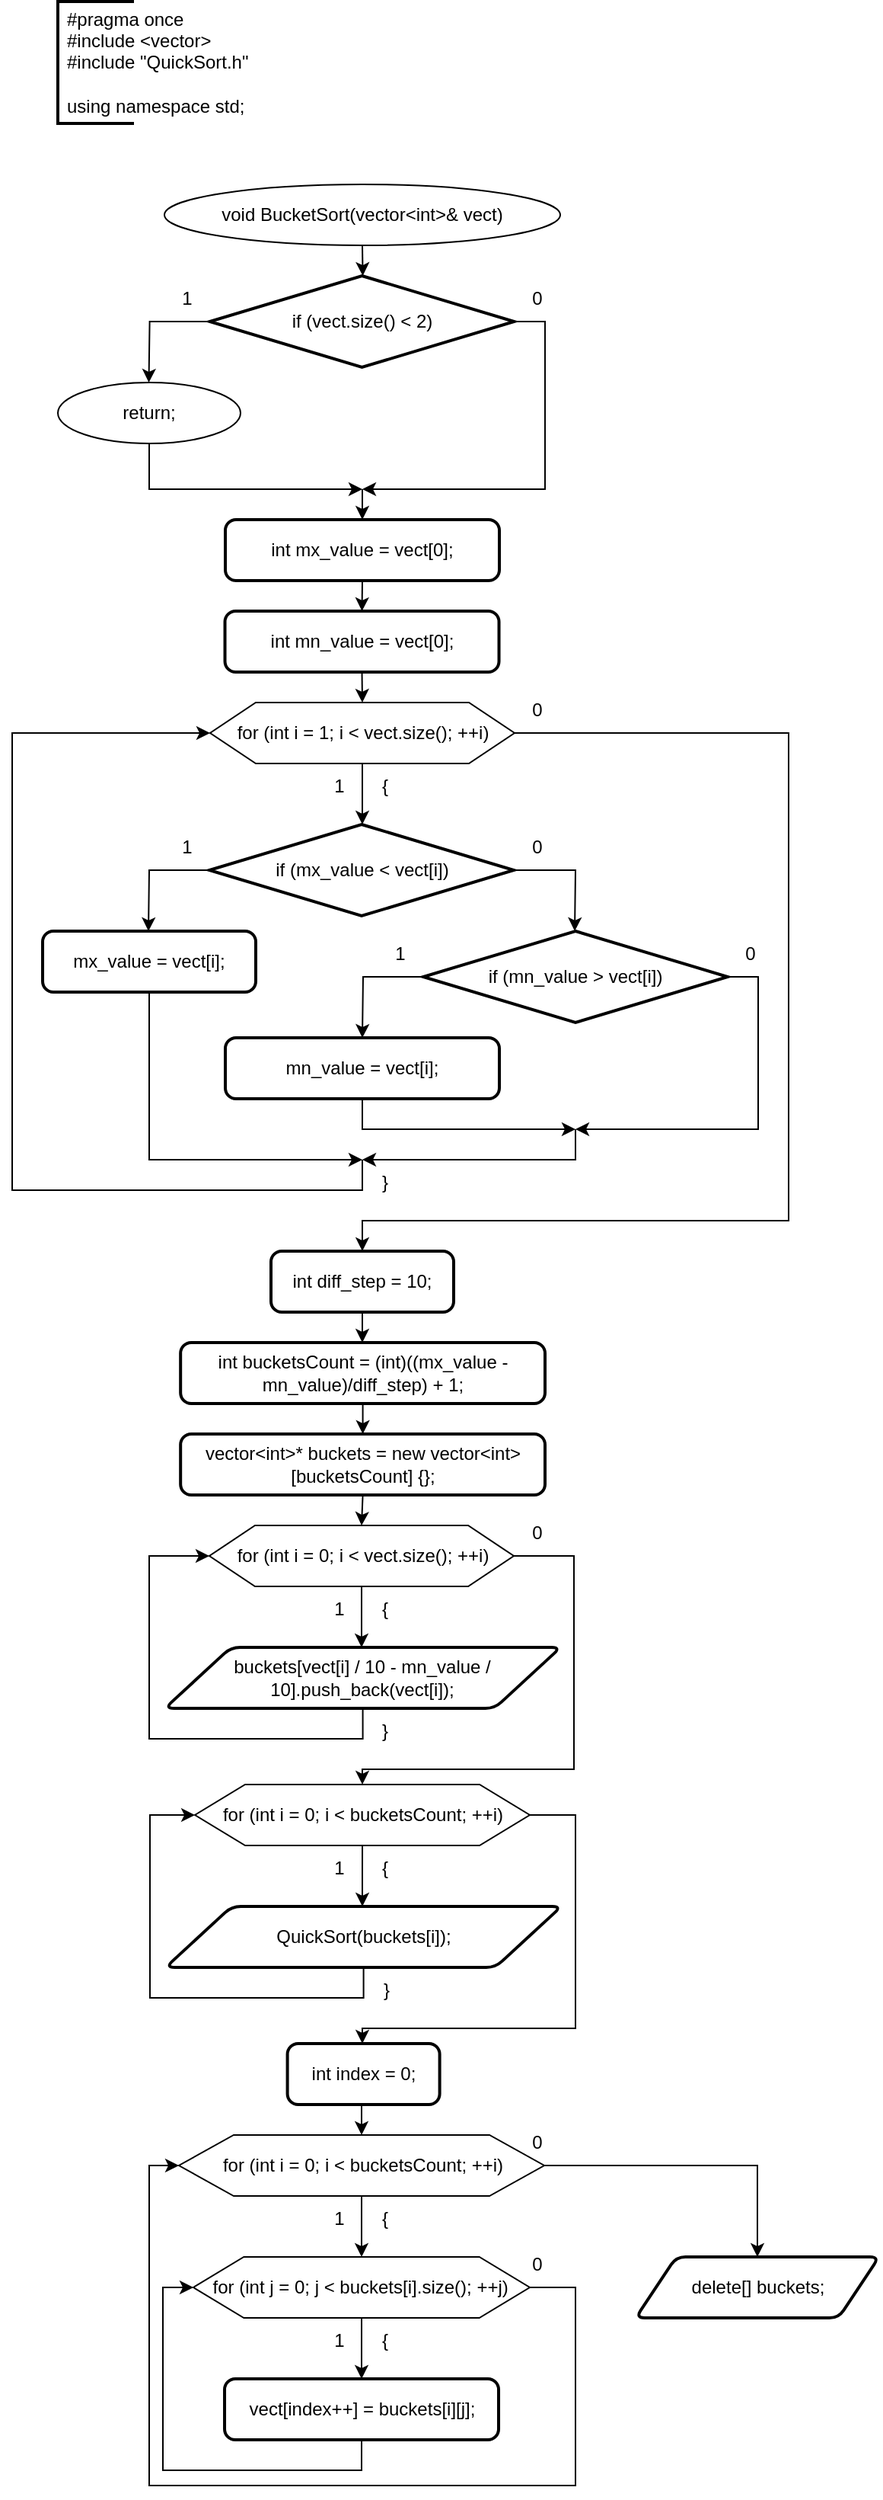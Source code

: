 <mxfile version="24.0.4" type="device">
  <diagram name="Страница — 1" id="do6PVBm1IhLjDfNqAsmx">
    <mxGraphModel dx="472" dy="828" grid="1" gridSize="10" guides="1" tooltips="1" connect="1" arrows="1" fold="1" page="1" pageScale="1" pageWidth="827" pageHeight="1169" math="0" shadow="0">
      <root>
        <mxCell id="0" />
        <mxCell id="1" parent="0" />
        <mxCell id="HHyjIgN83Og5mlwpI-n3-1" value="" style="strokeWidth=2;html=1;shape=mxgraph.flowchart.annotation_1;align=left;pointerEvents=1;" parent="1" vertex="1">
          <mxGeometry x="40" y="40" width="50" height="80" as="geometry" />
        </mxCell>
        <mxCell id="HHyjIgN83Og5mlwpI-n3-2" value="&lt;div&gt;#pragma once&lt;/div&gt;&lt;div&gt;#include &amp;lt;vector&amp;gt;&lt;/div&gt;&lt;div&gt;#include &quot;QuickSort.h&quot;&lt;/div&gt;&lt;div&gt;&lt;br&gt;&lt;/div&gt;&lt;div&gt;using namespace std;&lt;/div&gt;" style="text;strokeColor=none;fillColor=none;align=left;verticalAlign=middle;spacingLeft=4;spacingRight=4;overflow=hidden;points=[[0,0.5],[1,0.5]];portConstraint=eastwest;rotatable=0;whiteSpace=wrap;html=1;" parent="1" vertex="1">
          <mxGeometry x="40" y="40" width="220" height="80" as="geometry" />
        </mxCell>
        <mxCell id="HHyjIgN83Og5mlwpI-n3-3" style="edgeStyle=orthogonalEdgeStyle;rounded=0;orthogonalLoop=1;jettySize=auto;html=1;exitX=0.5;exitY=1;exitDx=0;exitDy=0;" parent="1" source="HHyjIgN83Og5mlwpI-n3-4" edge="1">
          <mxGeometry relative="1" as="geometry">
            <mxPoint x="240.294" y="220" as="targetPoint" />
          </mxGeometry>
        </mxCell>
        <mxCell id="HHyjIgN83Og5mlwpI-n3-4" value="void Bucket&lt;span style=&quot;background-color: initial;&quot;&gt;Sort(vector&amp;lt;int&amp;gt;&amp;amp; vect)&lt;/span&gt;" style="ellipse;whiteSpace=wrap;html=1;" parent="1" vertex="1">
          <mxGeometry x="110" y="160" width="260" height="40" as="geometry" />
        </mxCell>
        <mxCell id="HHyjIgN83Og5mlwpI-n3-5" style="edgeStyle=orthogonalEdgeStyle;rounded=0;orthogonalLoop=1;jettySize=auto;html=1;exitX=0;exitY=0.5;exitDx=0;exitDy=0;exitPerimeter=0;" parent="1" source="HHyjIgN83Og5mlwpI-n3-7" edge="1">
          <mxGeometry relative="1" as="geometry">
            <mxPoint x="99.76" y="290" as="targetPoint" />
          </mxGeometry>
        </mxCell>
        <mxCell id="HHyjIgN83Og5mlwpI-n3-6" style="edgeStyle=orthogonalEdgeStyle;rounded=0;orthogonalLoop=1;jettySize=auto;html=1;exitX=1;exitY=0.5;exitDx=0;exitDy=0;exitPerimeter=0;" parent="1" source="HHyjIgN83Og5mlwpI-n3-7" edge="1">
          <mxGeometry relative="1" as="geometry">
            <mxPoint x="240" y="360" as="targetPoint" />
            <Array as="points">
              <mxPoint x="360" y="250" />
              <mxPoint x="360" y="360" />
            </Array>
          </mxGeometry>
        </mxCell>
        <mxCell id="HHyjIgN83Og5mlwpI-n3-7" value="if (vect.size() &amp;lt; 2)" style="strokeWidth=2;html=1;shape=mxgraph.flowchart.decision;whiteSpace=wrap;" parent="1" vertex="1">
          <mxGeometry x="139.76" y="220" width="200" height="60" as="geometry" />
        </mxCell>
        <mxCell id="HHyjIgN83Og5mlwpI-n3-8" value="1" style="text;html=1;strokeColor=none;fillColor=none;align=center;verticalAlign=middle;whiteSpace=wrap;rounded=0;" parent="1" vertex="1">
          <mxGeometry x="109.76" y="220" width="30" height="30" as="geometry" />
        </mxCell>
        <mxCell id="HHyjIgN83Og5mlwpI-n3-9" value="0" style="text;html=1;strokeColor=none;fillColor=none;align=center;verticalAlign=middle;whiteSpace=wrap;rounded=0;" parent="1" vertex="1">
          <mxGeometry x="339.76" y="220" width="30" height="30" as="geometry" />
        </mxCell>
        <mxCell id="HHyjIgN83Og5mlwpI-n3-10" style="edgeStyle=orthogonalEdgeStyle;rounded=0;orthogonalLoop=1;jettySize=auto;html=1;exitX=0.5;exitY=1;exitDx=0;exitDy=0;" parent="1" source="HHyjIgN83Og5mlwpI-n3-11" edge="1">
          <mxGeometry relative="1" as="geometry">
            <mxPoint x="240" y="360" as="targetPoint" />
            <Array as="points">
              <mxPoint x="100" y="360" />
            </Array>
          </mxGeometry>
        </mxCell>
        <mxCell id="HHyjIgN83Og5mlwpI-n3-11" value="return;" style="ellipse;whiteSpace=wrap;html=1;" parent="1" vertex="1">
          <mxGeometry x="40" y="290" width="120" height="40" as="geometry" />
        </mxCell>
        <mxCell id="HHyjIgN83Og5mlwpI-n3-12" value="" style="endArrow=classic;html=1;rounded=0;" parent="1" edge="1">
          <mxGeometry width="50" height="50" relative="1" as="geometry">
            <mxPoint x="240" y="360" as="sourcePoint" />
            <mxPoint x="240" y="380" as="targetPoint" />
          </mxGeometry>
        </mxCell>
        <mxCell id="HHyjIgN83Og5mlwpI-n3-15" style="edgeStyle=orthogonalEdgeStyle;rounded=0;orthogonalLoop=1;jettySize=auto;html=1;exitX=0.5;exitY=1;exitDx=0;exitDy=0;entryX=0.5;entryY=0;entryDx=0;entryDy=0;" parent="1" source="HHyjIgN83Og5mlwpI-n3-13" target="HHyjIgN83Og5mlwpI-n3-14" edge="1">
          <mxGeometry relative="1" as="geometry" />
        </mxCell>
        <mxCell id="HHyjIgN83Og5mlwpI-n3-13" value="int mx_value = vect[0];" style="rounded=1;whiteSpace=wrap;html=1;absoluteArcSize=1;arcSize=14;strokeWidth=2;" parent="1" vertex="1">
          <mxGeometry x="150" y="380" width="180" height="40" as="geometry" />
        </mxCell>
        <mxCell id="HHyjIgN83Og5mlwpI-n3-38" style="edgeStyle=orthogonalEdgeStyle;rounded=0;orthogonalLoop=1;jettySize=auto;html=1;exitX=0.5;exitY=1;exitDx=0;exitDy=0;entryX=0.5;entryY=0;entryDx=0;entryDy=0;" parent="1" source="HHyjIgN83Og5mlwpI-n3-14" target="HHyjIgN83Og5mlwpI-n3-18" edge="1">
          <mxGeometry relative="1" as="geometry" />
        </mxCell>
        <mxCell id="HHyjIgN83Og5mlwpI-n3-14" value="int mn_value = vect[0];" style="rounded=1;whiteSpace=wrap;html=1;absoluteArcSize=1;arcSize=14;strokeWidth=2;" parent="1" vertex="1">
          <mxGeometry x="149.76" y="440" width="180" height="40" as="geometry" />
        </mxCell>
        <mxCell id="HHyjIgN83Og5mlwpI-n3-16" style="edgeStyle=orthogonalEdgeStyle;rounded=0;orthogonalLoop=1;jettySize=auto;html=1;exitX=0.5;exitY=1;exitDx=0;exitDy=0;" parent="1" source="HHyjIgN83Og5mlwpI-n3-18" edge="1">
          <mxGeometry relative="1" as="geometry">
            <mxPoint x="240" y="580" as="targetPoint" />
          </mxGeometry>
        </mxCell>
        <mxCell id="HHyjIgN83Og5mlwpI-n3-17" style="edgeStyle=orthogonalEdgeStyle;rounded=0;orthogonalLoop=1;jettySize=auto;html=1;exitX=1;exitY=0.5;exitDx=0;exitDy=0;" parent="1" source="HHyjIgN83Og5mlwpI-n3-18" edge="1">
          <mxGeometry relative="1" as="geometry">
            <mxPoint x="240" y="860" as="targetPoint" />
            <Array as="points">
              <mxPoint x="520" y="520" />
              <mxPoint x="520" y="840" />
            </Array>
          </mxGeometry>
        </mxCell>
        <mxCell id="HHyjIgN83Og5mlwpI-n3-18" value="for (int i = 1; i &amp;lt; vect.size(); ++i)" style="verticalLabelPosition=middle;verticalAlign=middle;html=1;shape=hexagon;perimeter=hexagonPerimeter2;arcSize=6;size=0.15;labelPosition=center;align=center;" parent="1" vertex="1">
          <mxGeometry x="140" y="500" width="200" height="40" as="geometry" />
        </mxCell>
        <mxCell id="HHyjIgN83Og5mlwpI-n3-19" value="1" style="text;html=1;strokeColor=none;fillColor=none;align=center;verticalAlign=middle;whiteSpace=wrap;rounded=0;" parent="1" vertex="1">
          <mxGeometry x="210" y="540" width="30" height="30" as="geometry" />
        </mxCell>
        <mxCell id="HHyjIgN83Og5mlwpI-n3-20" value="{" style="text;html=1;strokeColor=none;fillColor=none;align=center;verticalAlign=middle;whiteSpace=wrap;rounded=0;" parent="1" vertex="1">
          <mxGeometry x="240" y="540" width="30" height="30" as="geometry" />
        </mxCell>
        <mxCell id="HHyjIgN83Og5mlwpI-n3-21" value="0" style="text;html=1;strokeColor=none;fillColor=none;align=center;verticalAlign=middle;whiteSpace=wrap;rounded=0;" parent="1" vertex="1">
          <mxGeometry x="340" y="490" width="30" height="30" as="geometry" />
        </mxCell>
        <mxCell id="HHyjIgN83Og5mlwpI-n3-22" style="edgeStyle=orthogonalEdgeStyle;rounded=0;orthogonalLoop=1;jettySize=auto;html=1;exitX=0;exitY=0.5;exitDx=0;exitDy=0;exitPerimeter=0;" parent="1" source="HHyjIgN83Og5mlwpI-n3-24" edge="1">
          <mxGeometry relative="1" as="geometry">
            <mxPoint x="99.51" y="650" as="targetPoint" />
          </mxGeometry>
        </mxCell>
        <mxCell id="HHyjIgN83Og5mlwpI-n3-23" style="edgeStyle=orthogonalEdgeStyle;rounded=0;orthogonalLoop=1;jettySize=auto;html=1;exitX=1;exitY=0.5;exitDx=0;exitDy=0;exitPerimeter=0;" parent="1" source="HHyjIgN83Og5mlwpI-n3-24" edge="1">
          <mxGeometry relative="1" as="geometry">
            <mxPoint x="379.51" y="650" as="targetPoint" />
          </mxGeometry>
        </mxCell>
        <mxCell id="HHyjIgN83Og5mlwpI-n3-24" value="if (mx_value &amp;lt; vect[i])" style="strokeWidth=2;html=1;shape=mxgraph.flowchart.decision;whiteSpace=wrap;" parent="1" vertex="1">
          <mxGeometry x="139.51" y="580" width="200" height="60" as="geometry" />
        </mxCell>
        <mxCell id="HHyjIgN83Og5mlwpI-n3-25" value="1" style="text;html=1;strokeColor=none;fillColor=none;align=center;verticalAlign=middle;whiteSpace=wrap;rounded=0;" parent="1" vertex="1">
          <mxGeometry x="109.51" y="580" width="30" height="30" as="geometry" />
        </mxCell>
        <mxCell id="HHyjIgN83Og5mlwpI-n3-26" value="0" style="text;html=1;strokeColor=none;fillColor=none;align=center;verticalAlign=middle;whiteSpace=wrap;rounded=0;" parent="1" vertex="1">
          <mxGeometry x="339.51" y="580" width="30" height="30" as="geometry" />
        </mxCell>
        <mxCell id="HHyjIgN83Og5mlwpI-n3-27" style="edgeStyle=orthogonalEdgeStyle;rounded=0;orthogonalLoop=1;jettySize=auto;html=1;exitX=0.5;exitY=1;exitDx=0;exitDy=0;" parent="1" source="HHyjIgN83Og5mlwpI-n3-28" edge="1">
          <mxGeometry relative="1" as="geometry">
            <mxPoint x="240" y="800" as="targetPoint" />
            <Array as="points">
              <mxPoint x="100" y="800" />
            </Array>
          </mxGeometry>
        </mxCell>
        <mxCell id="HHyjIgN83Og5mlwpI-n3-28" value="mx_value = vect[i];" style="rounded=1;whiteSpace=wrap;html=1;absoluteArcSize=1;arcSize=14;strokeWidth=2;" parent="1" vertex="1">
          <mxGeometry x="30" y="650" width="140" height="40" as="geometry" />
        </mxCell>
        <mxCell id="HHyjIgN83Og5mlwpI-n3-29" style="edgeStyle=orthogonalEdgeStyle;rounded=0;orthogonalLoop=1;jettySize=auto;html=1;exitX=0;exitY=0.5;exitDx=0;exitDy=0;exitPerimeter=0;" parent="1" source="HHyjIgN83Og5mlwpI-n3-31" edge="1">
          <mxGeometry relative="1" as="geometry">
            <mxPoint x="240" y="720" as="targetPoint" />
          </mxGeometry>
        </mxCell>
        <mxCell id="HHyjIgN83Og5mlwpI-n3-30" style="edgeStyle=orthogonalEdgeStyle;rounded=0;orthogonalLoop=1;jettySize=auto;html=1;exitX=1;exitY=0.5;exitDx=0;exitDy=0;exitPerimeter=0;" parent="1" source="HHyjIgN83Og5mlwpI-n3-31" edge="1">
          <mxGeometry relative="1" as="geometry">
            <mxPoint x="380" y="780" as="targetPoint" />
            <Array as="points">
              <mxPoint x="500" y="680" />
              <mxPoint x="500" y="780" />
            </Array>
          </mxGeometry>
        </mxCell>
        <mxCell id="HHyjIgN83Og5mlwpI-n3-31" value="if (mn_value &gt; vect[i])" style="strokeWidth=2;html=1;shape=mxgraph.flowchart.decision;whiteSpace=wrap;" parent="1" vertex="1">
          <mxGeometry x="280" y="650" width="200" height="60" as="geometry" />
        </mxCell>
        <mxCell id="HHyjIgN83Og5mlwpI-n3-32" value="1" style="text;html=1;strokeColor=none;fillColor=none;align=center;verticalAlign=middle;whiteSpace=wrap;rounded=0;" parent="1" vertex="1">
          <mxGeometry x="250" y="650" width="30" height="30" as="geometry" />
        </mxCell>
        <mxCell id="HHyjIgN83Og5mlwpI-n3-33" value="0" style="text;html=1;strokeColor=none;fillColor=none;align=center;verticalAlign=middle;whiteSpace=wrap;rounded=0;" parent="1" vertex="1">
          <mxGeometry x="480" y="650" width="30" height="30" as="geometry" />
        </mxCell>
        <mxCell id="HHyjIgN83Og5mlwpI-n3-34" style="edgeStyle=orthogonalEdgeStyle;rounded=0;orthogonalLoop=1;jettySize=auto;html=1;exitX=0.5;exitY=1;exitDx=0;exitDy=0;" parent="1" source="HHyjIgN83Og5mlwpI-n3-35" edge="1">
          <mxGeometry relative="1" as="geometry">
            <mxPoint x="380" y="780" as="targetPoint" />
            <Array as="points">
              <mxPoint x="240" y="780" />
            </Array>
          </mxGeometry>
        </mxCell>
        <mxCell id="HHyjIgN83Og5mlwpI-n3-35" value="mn_value = vect[i];" style="rounded=1;whiteSpace=wrap;html=1;absoluteArcSize=1;arcSize=14;strokeWidth=2;" parent="1" vertex="1">
          <mxGeometry x="150" y="720" width="180" height="40" as="geometry" />
        </mxCell>
        <mxCell id="HHyjIgN83Og5mlwpI-n3-36" value="" style="endArrow=classic;html=1;rounded=0;" parent="1" edge="1">
          <mxGeometry width="50" height="50" relative="1" as="geometry">
            <mxPoint x="380" y="780" as="sourcePoint" />
            <mxPoint x="240" y="800" as="targetPoint" />
            <Array as="points">
              <mxPoint x="380" y="800" />
            </Array>
          </mxGeometry>
        </mxCell>
        <mxCell id="HHyjIgN83Og5mlwpI-n3-37" value="" style="endArrow=classic;html=1;rounded=0;entryX=0;entryY=0.5;entryDx=0;entryDy=0;" parent="1" target="HHyjIgN83Og5mlwpI-n3-18" edge="1">
          <mxGeometry width="50" height="50" relative="1" as="geometry">
            <mxPoint x="240" y="800" as="sourcePoint" />
            <mxPoint x="140" y="520" as="targetPoint" />
            <Array as="points">
              <mxPoint x="240" y="820" />
              <mxPoint x="10" y="820" />
              <mxPoint x="10" y="520" />
            </Array>
          </mxGeometry>
        </mxCell>
        <mxCell id="HHyjIgN83Og5mlwpI-n3-40" style="edgeStyle=orthogonalEdgeStyle;rounded=0;orthogonalLoop=1;jettySize=auto;html=1;exitX=0.5;exitY=1;exitDx=0;exitDy=0;" parent="1" source="HHyjIgN83Og5mlwpI-n3-39" target="HHyjIgN83Og5mlwpI-n3-41" edge="1">
          <mxGeometry relative="1" as="geometry">
            <mxPoint x="240.294" y="940" as="targetPoint" />
          </mxGeometry>
        </mxCell>
        <mxCell id="HHyjIgN83Og5mlwpI-n3-39" value="int diff_step = 10;" style="rounded=1;whiteSpace=wrap;html=1;absoluteArcSize=1;arcSize=14;strokeWidth=2;" parent="1" vertex="1">
          <mxGeometry x="180" y="860" width="120" height="40" as="geometry" />
        </mxCell>
        <mxCell id="HHyjIgN83Og5mlwpI-n3-43" style="edgeStyle=orthogonalEdgeStyle;rounded=0;orthogonalLoop=1;jettySize=auto;html=1;exitX=0.5;exitY=1;exitDx=0;exitDy=0;entryX=0.5;entryY=0;entryDx=0;entryDy=0;" parent="1" source="HHyjIgN83Og5mlwpI-n3-41" target="HHyjIgN83Og5mlwpI-n3-42" edge="1">
          <mxGeometry relative="1" as="geometry" />
        </mxCell>
        <mxCell id="HHyjIgN83Og5mlwpI-n3-41" value="int bucketsCount = (int)((mx_value - mn_value)/diff_step) + 1;" style="rounded=1;whiteSpace=wrap;html=1;absoluteArcSize=1;arcSize=14;strokeWidth=2;" parent="1" vertex="1">
          <mxGeometry x="120.59" y="920" width="239.41" height="40" as="geometry" />
        </mxCell>
        <mxCell id="HHyjIgN83Og5mlwpI-n3-50" style="edgeStyle=orthogonalEdgeStyle;rounded=0;orthogonalLoop=1;jettySize=auto;html=1;exitX=0.5;exitY=1;exitDx=0;exitDy=0;entryX=0.5;entryY=0;entryDx=0;entryDy=0;" parent="1" source="HHyjIgN83Og5mlwpI-n3-42" target="HHyjIgN83Og5mlwpI-n3-46" edge="1">
          <mxGeometry relative="1" as="geometry" />
        </mxCell>
        <mxCell id="HHyjIgN83Og5mlwpI-n3-42" value="vector&amp;lt;int&amp;gt;* buckets = new vector&amp;lt;int&amp;gt;[bucketsCount] {};" style="rounded=1;whiteSpace=wrap;html=1;absoluteArcSize=1;arcSize=14;strokeWidth=2;" parent="1" vertex="1">
          <mxGeometry x="120.59" y="980" width="239.41" height="40" as="geometry" />
        </mxCell>
        <mxCell id="HHyjIgN83Og5mlwpI-n3-44" style="edgeStyle=orthogonalEdgeStyle;rounded=0;orthogonalLoop=1;jettySize=auto;html=1;exitX=0.5;exitY=1;exitDx=0;exitDy=0;" parent="1" source="HHyjIgN83Og5mlwpI-n3-46" edge="1">
          <mxGeometry relative="1" as="geometry">
            <mxPoint x="239.51" y="1120" as="targetPoint" />
          </mxGeometry>
        </mxCell>
        <mxCell id="HHyjIgN83Og5mlwpI-n3-45" style="edgeStyle=orthogonalEdgeStyle;rounded=0;orthogonalLoop=1;jettySize=auto;html=1;exitX=1;exitY=0.5;exitDx=0;exitDy=0;entryX=0.5;entryY=0;entryDx=0;entryDy=0;" parent="1" source="HHyjIgN83Og5mlwpI-n3-46" target="HHyjIgN83Og5mlwpI-n3-64" edge="1">
          <mxGeometry relative="1" as="geometry">
            <mxPoint x="379.51" y="1120" as="targetPoint" />
            <Array as="points">
              <mxPoint x="379" y="1060" />
              <mxPoint x="379" y="1200" />
              <mxPoint x="240" y="1200" />
            </Array>
          </mxGeometry>
        </mxCell>
        <mxCell id="HHyjIgN83Og5mlwpI-n3-46" value="for (int i = 0; i &amp;lt; vect.size(); ++i)" style="verticalLabelPosition=middle;verticalAlign=middle;html=1;shape=hexagon;perimeter=hexagonPerimeter2;arcSize=6;size=0.15;labelPosition=center;align=center;" parent="1" vertex="1">
          <mxGeometry x="139.51" y="1040" width="200" height="40" as="geometry" />
        </mxCell>
        <mxCell id="HHyjIgN83Og5mlwpI-n3-47" value="1" style="text;html=1;strokeColor=none;fillColor=none;align=center;verticalAlign=middle;whiteSpace=wrap;rounded=0;" parent="1" vertex="1">
          <mxGeometry x="209.51" y="1080" width="30" height="30" as="geometry" />
        </mxCell>
        <mxCell id="HHyjIgN83Og5mlwpI-n3-48" value="{" style="text;html=1;strokeColor=none;fillColor=none;align=center;verticalAlign=middle;whiteSpace=wrap;rounded=0;" parent="1" vertex="1">
          <mxGeometry x="239.51" y="1080" width="30" height="30" as="geometry" />
        </mxCell>
        <mxCell id="HHyjIgN83Og5mlwpI-n3-49" value="0" style="text;html=1;strokeColor=none;fillColor=none;align=center;verticalAlign=middle;whiteSpace=wrap;rounded=0;" parent="1" vertex="1">
          <mxGeometry x="339.51" y="1030" width="30" height="30" as="geometry" />
        </mxCell>
        <mxCell id="HHyjIgN83Og5mlwpI-n3-55" style="edgeStyle=orthogonalEdgeStyle;rounded=0;orthogonalLoop=1;jettySize=auto;html=1;exitX=0.5;exitY=1;exitDx=0;exitDy=0;entryX=0;entryY=0.5;entryDx=0;entryDy=0;" parent="1" source="HHyjIgN83Og5mlwpI-n3-51" target="HHyjIgN83Og5mlwpI-n3-46" edge="1">
          <mxGeometry relative="1" as="geometry">
            <Array as="points">
              <mxPoint x="240" y="1180" />
              <mxPoint x="100" y="1180" />
              <mxPoint x="100" y="1060" />
            </Array>
          </mxGeometry>
        </mxCell>
        <mxCell id="HHyjIgN83Og5mlwpI-n3-51" value="buckets[vect[i] / 10 - mn_value / 10].push_back(vect[i]);" style="shape=parallelogram;html=1;strokeWidth=2;perimeter=parallelogramPerimeter;whiteSpace=wrap;rounded=1;arcSize=12;size=0.167;" parent="1" vertex="1">
          <mxGeometry x="110.29" y="1120" width="260" height="40" as="geometry" />
        </mxCell>
        <mxCell id="HHyjIgN83Og5mlwpI-n3-53" value="}" style="text;html=1;strokeColor=none;fillColor=none;align=center;verticalAlign=middle;whiteSpace=wrap;rounded=0;" parent="1" vertex="1">
          <mxGeometry x="240" y="800" width="30" height="30" as="geometry" />
        </mxCell>
        <mxCell id="HHyjIgN83Og5mlwpI-n3-54" value="}" style="text;html=1;strokeColor=none;fillColor=none;align=center;verticalAlign=middle;whiteSpace=wrap;rounded=0;" parent="1" vertex="1">
          <mxGeometry x="240" y="1160" width="30" height="30" as="geometry" />
        </mxCell>
        <mxCell id="HHyjIgN83Og5mlwpI-n3-62" style="edgeStyle=orthogonalEdgeStyle;rounded=0;orthogonalLoop=1;jettySize=auto;html=1;exitX=0.5;exitY=1;exitDx=0;exitDy=0;" parent="1" source="HHyjIgN83Og5mlwpI-n3-64" edge="1">
          <mxGeometry relative="1" as="geometry">
            <mxPoint x="240.02" y="1290" as="targetPoint" />
          </mxGeometry>
        </mxCell>
        <mxCell id="HHyjIgN83Og5mlwpI-n3-63" style="edgeStyle=orthogonalEdgeStyle;rounded=0;orthogonalLoop=1;jettySize=auto;html=1;exitX=1;exitY=0.5;exitDx=0;exitDy=0;" parent="1" source="HHyjIgN83Og5mlwpI-n3-64" edge="1">
          <mxGeometry relative="1" as="geometry">
            <mxPoint x="240" y="1380" as="targetPoint" />
            <Array as="points">
              <mxPoint x="380" y="1230" />
              <mxPoint x="380" y="1370" />
              <mxPoint x="240" y="1370" />
            </Array>
          </mxGeometry>
        </mxCell>
        <mxCell id="HHyjIgN83Og5mlwpI-n3-64" value="for (int i = 0; i &amp;lt; bucketsCount; ++i)" style="verticalLabelPosition=middle;verticalAlign=middle;html=1;shape=hexagon;perimeter=hexagonPerimeter2;arcSize=6;size=0.15;labelPosition=center;align=center;" parent="1" vertex="1">
          <mxGeometry x="130.04" y="1210" width="219.96" height="40" as="geometry" />
        </mxCell>
        <mxCell id="HHyjIgN83Og5mlwpI-n3-65" value="1" style="text;html=1;strokeColor=none;fillColor=none;align=center;verticalAlign=middle;whiteSpace=wrap;rounded=0;" parent="1" vertex="1">
          <mxGeometry x="210.02" y="1250" width="30" height="30" as="geometry" />
        </mxCell>
        <mxCell id="HHyjIgN83Og5mlwpI-n3-66" value="{" style="text;html=1;strokeColor=none;fillColor=none;align=center;verticalAlign=middle;whiteSpace=wrap;rounded=0;" parent="1" vertex="1">
          <mxGeometry x="240.02" y="1250" width="30" height="30" as="geometry" />
        </mxCell>
        <mxCell id="HHyjIgN83Og5mlwpI-n3-67" style="edgeStyle=orthogonalEdgeStyle;rounded=0;orthogonalLoop=1;jettySize=auto;html=1;exitX=0.5;exitY=1;exitDx=0;exitDy=0;entryX=0;entryY=0.5;entryDx=0;entryDy=0;" parent="1" source="HHyjIgN83Og5mlwpI-n3-68" target="HHyjIgN83Og5mlwpI-n3-64" edge="1">
          <mxGeometry relative="1" as="geometry">
            <Array as="points">
              <mxPoint x="240.51" y="1350" />
              <mxPoint x="100.51" y="1350" />
              <mxPoint x="100.51" y="1230" />
            </Array>
          </mxGeometry>
        </mxCell>
        <mxCell id="HHyjIgN83Og5mlwpI-n3-68" value="QuickSort(buckets[i]);" style="shape=parallelogram;html=1;strokeWidth=2;perimeter=parallelogramPerimeter;whiteSpace=wrap;rounded=1;arcSize=12;size=0.167;" parent="1" vertex="1">
          <mxGeometry x="110.8" y="1290" width="260" height="40" as="geometry" />
        </mxCell>
        <mxCell id="HHyjIgN83Og5mlwpI-n3-69" value="}" style="text;html=1;strokeColor=none;fillColor=none;align=center;verticalAlign=middle;whiteSpace=wrap;rounded=0;" parent="1" vertex="1">
          <mxGeometry x="240.51" y="1330" width="30" height="30" as="geometry" />
        </mxCell>
        <mxCell id="HHyjIgN83Og5mlwpI-n3-86" style="edgeStyle=orthogonalEdgeStyle;rounded=0;orthogonalLoop=1;jettySize=auto;html=1;exitX=0.5;exitY=1;exitDx=0;exitDy=0;entryX=0.5;entryY=0;entryDx=0;entryDy=0;" parent="1" source="HHyjIgN83Og5mlwpI-n3-70" target="HHyjIgN83Og5mlwpI-n3-73" edge="1">
          <mxGeometry relative="1" as="geometry" />
        </mxCell>
        <mxCell id="HHyjIgN83Og5mlwpI-n3-70" value="int index = 0;" style="rounded=1;whiteSpace=wrap;html=1;absoluteArcSize=1;arcSize=14;strokeWidth=2;" parent="1" vertex="1">
          <mxGeometry x="190.8" y="1380" width="100" height="40" as="geometry" />
        </mxCell>
        <mxCell id="HHyjIgN83Og5mlwpI-n3-71" style="edgeStyle=orthogonalEdgeStyle;rounded=0;orthogonalLoop=1;jettySize=auto;html=1;exitX=0.5;exitY=1;exitDx=0;exitDy=0;" parent="1" source="HHyjIgN83Og5mlwpI-n3-73" edge="1">
          <mxGeometry relative="1" as="geometry">
            <mxPoint x="239.51" y="1520" as="targetPoint" />
          </mxGeometry>
        </mxCell>
        <mxCell id="HHyjIgN83Og5mlwpI-n3-72" style="edgeStyle=orthogonalEdgeStyle;rounded=0;orthogonalLoop=1;jettySize=auto;html=1;exitX=1;exitY=0.5;exitDx=0;exitDy=0;" parent="1" source="HHyjIgN83Og5mlwpI-n3-73" edge="1">
          <mxGeometry relative="1" as="geometry">
            <mxPoint x="499.51" y="1520" as="targetPoint" />
            <Array as="points">
              <mxPoint x="499.51" y="1460" />
              <mxPoint x="499.51" y="1520" />
            </Array>
          </mxGeometry>
        </mxCell>
        <mxCell id="HHyjIgN83Og5mlwpI-n3-73" value="for (int i = 0; i &amp;lt; bucketsCount; ++i)" style="verticalLabelPosition=middle;verticalAlign=middle;html=1;shape=hexagon;perimeter=hexagonPerimeter2;arcSize=6;size=0.15;labelPosition=center;align=center;" parent="1" vertex="1">
          <mxGeometry x="119.51" y="1440" width="240" height="40" as="geometry" />
        </mxCell>
        <mxCell id="HHyjIgN83Og5mlwpI-n3-74" value="1" style="text;html=1;strokeColor=none;fillColor=none;align=center;verticalAlign=middle;whiteSpace=wrap;rounded=0;" parent="1" vertex="1">
          <mxGeometry x="209.51" y="1480" width="30" height="30" as="geometry" />
        </mxCell>
        <mxCell id="HHyjIgN83Og5mlwpI-n3-75" value="{" style="text;html=1;strokeColor=none;fillColor=none;align=center;verticalAlign=middle;whiteSpace=wrap;rounded=0;" parent="1" vertex="1">
          <mxGeometry x="239.51" y="1480" width="30" height="30" as="geometry" />
        </mxCell>
        <mxCell id="HHyjIgN83Og5mlwpI-n3-76" value="0" style="text;html=1;strokeColor=none;fillColor=none;align=center;verticalAlign=middle;whiteSpace=wrap;rounded=0;" parent="1" vertex="1">
          <mxGeometry x="339.51" y="1430" width="30" height="30" as="geometry" />
        </mxCell>
        <mxCell id="HHyjIgN83Og5mlwpI-n3-77" style="edgeStyle=orthogonalEdgeStyle;rounded=0;orthogonalLoop=1;jettySize=auto;html=1;exitX=0.5;exitY=1;exitDx=0;exitDy=0;" parent="1" source="HHyjIgN83Og5mlwpI-n3-79" edge="1">
          <mxGeometry relative="1" as="geometry">
            <mxPoint x="239.51" y="1600" as="targetPoint" />
          </mxGeometry>
        </mxCell>
        <mxCell id="HHyjIgN83Og5mlwpI-n3-78" style="edgeStyle=orthogonalEdgeStyle;rounded=0;orthogonalLoop=1;jettySize=auto;html=1;exitX=1;exitY=0.5;exitDx=0;exitDy=0;entryX=0;entryY=0.5;entryDx=0;entryDy=0;" parent="1" source="HHyjIgN83Og5mlwpI-n3-79" target="HHyjIgN83Og5mlwpI-n3-73" edge="1">
          <mxGeometry relative="1" as="geometry">
            <mxPoint x="379.51" y="1600" as="targetPoint" />
            <Array as="points">
              <mxPoint x="380" y="1540" />
              <mxPoint x="380" y="1670" />
              <mxPoint x="100" y="1670" />
              <mxPoint x="100" y="1460" />
            </Array>
          </mxGeometry>
        </mxCell>
        <mxCell id="HHyjIgN83Og5mlwpI-n3-79" value="for (int j = 0; j &amp;lt; buckets[i].size(); ++j)&amp;nbsp;" style="verticalLabelPosition=middle;verticalAlign=middle;html=1;shape=hexagon;perimeter=hexagonPerimeter2;arcSize=6;size=0.15;labelPosition=center;align=center;" parent="1" vertex="1">
          <mxGeometry x="129.02" y="1520" width="220.98" height="40" as="geometry" />
        </mxCell>
        <mxCell id="HHyjIgN83Og5mlwpI-n3-80" value="1" style="text;html=1;strokeColor=none;fillColor=none;align=center;verticalAlign=middle;whiteSpace=wrap;rounded=0;" parent="1" vertex="1">
          <mxGeometry x="209.51" y="1560" width="30" height="30" as="geometry" />
        </mxCell>
        <mxCell id="HHyjIgN83Og5mlwpI-n3-81" value="{" style="text;html=1;strokeColor=none;fillColor=none;align=center;verticalAlign=middle;whiteSpace=wrap;rounded=0;" parent="1" vertex="1">
          <mxGeometry x="239.51" y="1560" width="30" height="30" as="geometry" />
        </mxCell>
        <mxCell id="HHyjIgN83Og5mlwpI-n3-82" value="0" style="text;html=1;strokeColor=none;fillColor=none;align=center;verticalAlign=middle;whiteSpace=wrap;rounded=0;" parent="1" vertex="1">
          <mxGeometry x="339.51" y="1510" width="30" height="30" as="geometry" />
        </mxCell>
        <mxCell id="HHyjIgN83Og5mlwpI-n3-83" style="edgeStyle=orthogonalEdgeStyle;rounded=0;orthogonalLoop=1;jettySize=auto;html=1;exitX=0.5;exitY=1;exitDx=0;exitDy=0;entryX=0;entryY=0.5;entryDx=0;entryDy=0;" parent="1" source="HHyjIgN83Og5mlwpI-n3-84" target="HHyjIgN83Og5mlwpI-n3-79" edge="1">
          <mxGeometry relative="1" as="geometry" />
        </mxCell>
        <mxCell id="HHyjIgN83Og5mlwpI-n3-84" value="vect[index++] = buckets[i][j];" style="rounded=1;whiteSpace=wrap;html=1;absoluteArcSize=1;arcSize=14;strokeWidth=2;" parent="1" vertex="1">
          <mxGeometry x="149.51" y="1600" width="180" height="40" as="geometry" />
        </mxCell>
        <mxCell id="HHyjIgN83Og5mlwpI-n3-85" value="delete[] buckets;" style="shape=parallelogram;html=1;strokeWidth=2;perimeter=parallelogramPerimeter;whiteSpace=wrap;rounded=1;arcSize=12;size=0.167;" parent="1" vertex="1">
          <mxGeometry x="419.51" y="1520" width="160" height="40" as="geometry" />
        </mxCell>
      </root>
    </mxGraphModel>
  </diagram>
</mxfile>
